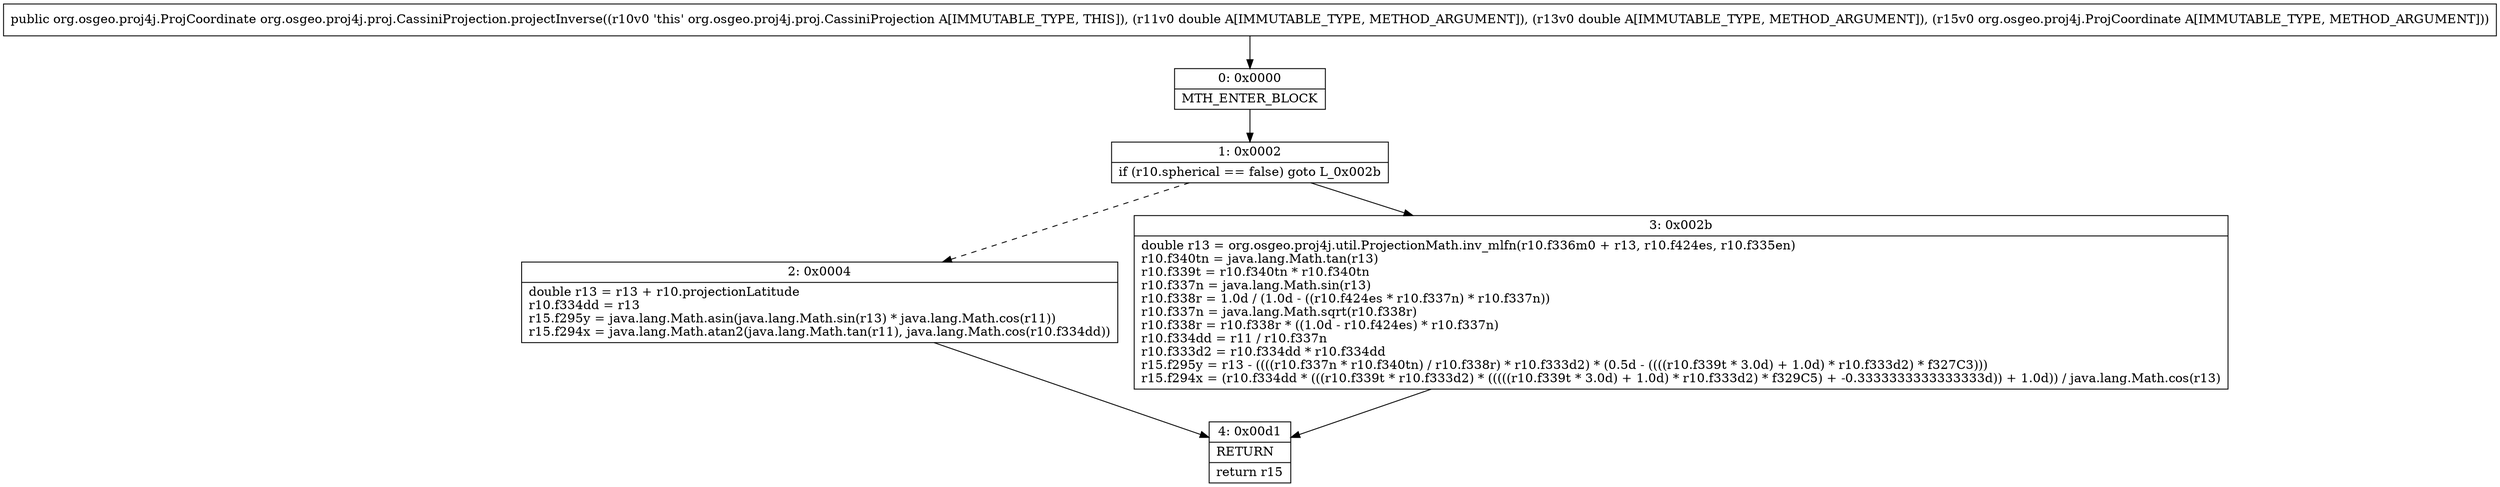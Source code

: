 digraph "CFG fororg.osgeo.proj4j.proj.CassiniProjection.projectInverse(DDLorg\/osgeo\/proj4j\/ProjCoordinate;)Lorg\/osgeo\/proj4j\/ProjCoordinate;" {
Node_0 [shape=record,label="{0\:\ 0x0000|MTH_ENTER_BLOCK\l}"];
Node_1 [shape=record,label="{1\:\ 0x0002|if (r10.spherical == false) goto L_0x002b\l}"];
Node_2 [shape=record,label="{2\:\ 0x0004|double r13 = r13 + r10.projectionLatitude\lr10.f334dd = r13\lr15.f295y = java.lang.Math.asin(java.lang.Math.sin(r13) * java.lang.Math.cos(r11))\lr15.f294x = java.lang.Math.atan2(java.lang.Math.tan(r11), java.lang.Math.cos(r10.f334dd))\l}"];
Node_3 [shape=record,label="{3\:\ 0x002b|double r13 = org.osgeo.proj4j.util.ProjectionMath.inv_mlfn(r10.f336m0 + r13, r10.f424es, r10.f335en)\lr10.f340tn = java.lang.Math.tan(r13)\lr10.f339t = r10.f340tn * r10.f340tn\lr10.f337n = java.lang.Math.sin(r13)\lr10.f338r = 1.0d \/ (1.0d \- ((r10.f424es * r10.f337n) * r10.f337n))\lr10.f337n = java.lang.Math.sqrt(r10.f338r)\lr10.f338r = r10.f338r * ((1.0d \- r10.f424es) * r10.f337n)\lr10.f334dd = r11 \/ r10.f337n\lr10.f333d2 = r10.f334dd * r10.f334dd\lr15.f295y = r13 \- ((((r10.f337n * r10.f340tn) \/ r10.f338r) * r10.f333d2) * (0.5d \- ((((r10.f339t * 3.0d) + 1.0d) * r10.f333d2) * f327C3)))\lr15.f294x = (r10.f334dd * (((r10.f339t * r10.f333d2) * (((((r10.f339t * 3.0d) + 1.0d) * r10.f333d2) * f329C5) + \-0.3333333333333333d)) + 1.0d)) \/ java.lang.Math.cos(r13)\l}"];
Node_4 [shape=record,label="{4\:\ 0x00d1|RETURN\l|return r15\l}"];
MethodNode[shape=record,label="{public org.osgeo.proj4j.ProjCoordinate org.osgeo.proj4j.proj.CassiniProjection.projectInverse((r10v0 'this' org.osgeo.proj4j.proj.CassiniProjection A[IMMUTABLE_TYPE, THIS]), (r11v0 double A[IMMUTABLE_TYPE, METHOD_ARGUMENT]), (r13v0 double A[IMMUTABLE_TYPE, METHOD_ARGUMENT]), (r15v0 org.osgeo.proj4j.ProjCoordinate A[IMMUTABLE_TYPE, METHOD_ARGUMENT])) }"];
MethodNode -> Node_0;
Node_0 -> Node_1;
Node_1 -> Node_2[style=dashed];
Node_1 -> Node_3;
Node_2 -> Node_4;
Node_3 -> Node_4;
}

